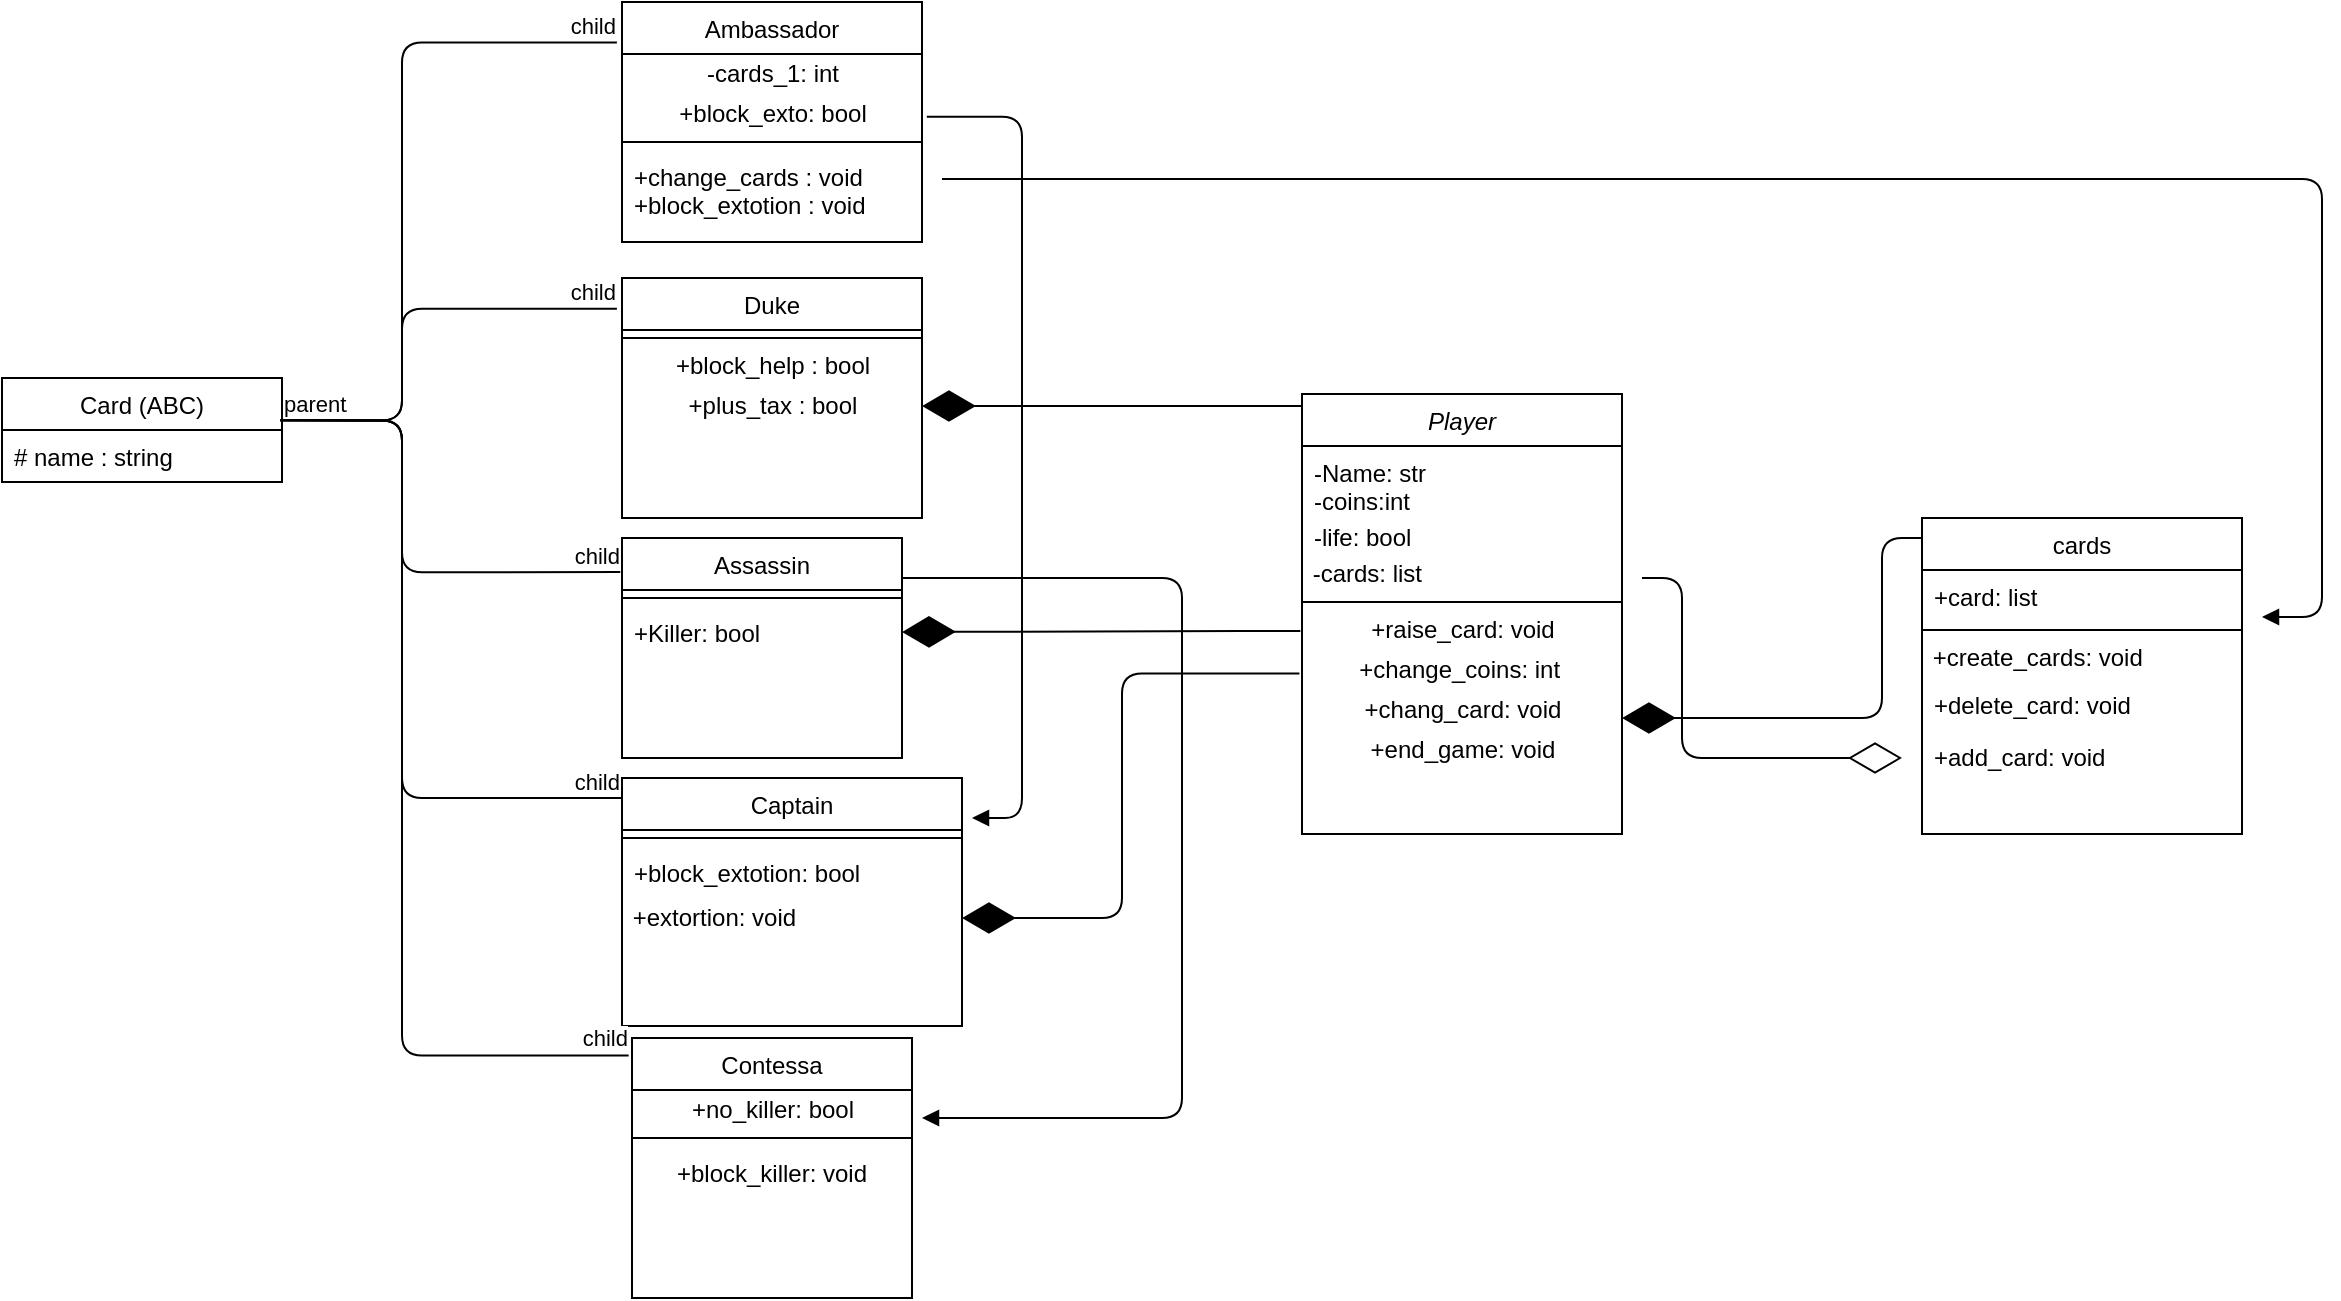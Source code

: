 <mxfile>
    <diagram id="kmUlpUtc45AMdmUNxOjp" name="Page-1">
        <mxGraphModel dx="3340" dy="770" grid="1" gridSize="10" guides="1" tooltips="1" connect="1" arrows="1" fold="1" page="1" pageScale="1" pageWidth="2339" pageHeight="3300" background="none" math="0" shadow="0">
            <root>
                <mxCell id="0"/>
                <mxCell id="1" parent="0"/>
                <mxCell id="517" value="Player" style="swimlane;fontStyle=2;align=center;verticalAlign=top;childLayout=stackLayout;horizontal=1;startSize=26;horizontalStack=0;resizeParent=1;resizeLast=0;collapsible=1;marginBottom=0;rounded=0;shadow=0;strokeWidth=1;" vertex="1" parent="1">
                    <mxGeometry x="-700" y="638" width="160" height="220" as="geometry">
                        <mxRectangle x="230" y="140" width="160" height="26" as="alternateBounds"/>
                    </mxGeometry>
                </mxCell>
                <mxCell id="518" value="-Name: str" style="text;align=left;verticalAlign=top;spacingLeft=4;spacingRight=4;overflow=hidden;rotatable=0;points=[[0,0.5],[1,0.5]];portConstraint=eastwest;" vertex="1" parent="517">
                    <mxGeometry y="26" width="160" height="14" as="geometry"/>
                </mxCell>
                <mxCell id="519" value="-coins:int " style="text;align=left;verticalAlign=top;spacingLeft=4;spacingRight=4;overflow=hidden;rotatable=0;points=[[0,0.5],[1,0.5]];portConstraint=eastwest;rounded=0;shadow=0;html=0;" vertex="1" parent="517">
                    <mxGeometry y="40" width="160" height="18" as="geometry"/>
                </mxCell>
                <mxCell id="520" value="-life: bool  " style="text;align=left;verticalAlign=top;spacingLeft=4;spacingRight=4;overflow=hidden;rotatable=0;points=[[0,0.5],[1,0.5]];portConstraint=eastwest;rounded=0;shadow=0;html=0;" vertex="1" parent="517">
                    <mxGeometry y="58" width="160" height="22" as="geometry"/>
                </mxCell>
                <mxCell id="684" value="&lt;span&gt;&amp;nbsp;-cards: list&lt;/span&gt;" style="text;html=1;align=left;verticalAlign=middle;resizable=0;points=[];autosize=1;" vertex="1" parent="517">
                    <mxGeometry y="80" width="160" height="20" as="geometry"/>
                </mxCell>
                <mxCell id="521" value="" style="line;html=1;strokeWidth=1;align=left;verticalAlign=middle;spacingTop=-1;spacingLeft=3;spacingRight=3;rotatable=0;labelPosition=right;points=[];portConstraint=eastwest;" vertex="1" parent="517">
                    <mxGeometry y="100" width="160" height="8" as="geometry"/>
                </mxCell>
                <mxCell id="522" value="+raise_card: void" style="text;html=1;align=center;verticalAlign=middle;resizable=0;points=[];autosize=1;strokeColor=none;" vertex="1" parent="517">
                    <mxGeometry y="108" width="160" height="20" as="geometry"/>
                </mxCell>
                <mxCell id="523" value="+change_coins: int&amp;nbsp;" style="text;html=1;align=center;verticalAlign=middle;resizable=0;points=[];autosize=1;strokeColor=none;" vertex="1" parent="517">
                    <mxGeometry y="128" width="160" height="20" as="geometry"/>
                </mxCell>
                <mxCell id="524" value="+chang_card: void" style="text;html=1;align=center;verticalAlign=middle;resizable=0;points=[];autosize=1;strokeColor=none;" vertex="1" parent="517">
                    <mxGeometry y="148" width="160" height="20" as="geometry"/>
                </mxCell>
                <mxCell id="683" value="+end_game: void" style="text;html=1;align=center;verticalAlign=middle;resizable=0;points=[];autosize=1;" vertex="1" parent="517">
                    <mxGeometry y="168" width="160" height="20" as="geometry"/>
                </mxCell>
                <mxCell id="534" value="Assassin" style="swimlane;fontStyle=0;align=center;verticalAlign=top;childLayout=stackLayout;horizontal=1;startSize=26;horizontalStack=0;resizeParent=1;resizeLast=0;collapsible=1;marginBottom=0;rounded=0;shadow=0;strokeWidth=1;" vertex="1" parent="1">
                    <mxGeometry x="-1040" y="710" width="140" height="110" as="geometry">
                        <mxRectangle x="130" y="380" width="160" height="26" as="alternateBounds"/>
                    </mxGeometry>
                </mxCell>
                <mxCell id="535" value="" style="line;html=1;strokeWidth=1;align=left;verticalAlign=middle;spacingTop=-1;spacingLeft=3;spacingRight=3;rotatable=0;labelPosition=right;points=[];portConstraint=eastwest;" vertex="1" parent="534">
                    <mxGeometry y="26" width="140" height="8" as="geometry"/>
                </mxCell>
                <mxCell id="536" value="+Killer: bool" style="text;align=left;verticalAlign=top;spacingLeft=4;spacingRight=4;overflow=hidden;rotatable=0;points=[[0,0.5],[1,0.5]];portConstraint=eastwest;fontStyle=0" vertex="1" parent="534">
                    <mxGeometry y="34" width="140" height="26" as="geometry"/>
                </mxCell>
                <mxCell id="537" value="Ambassador" style="swimlane;fontStyle=0;align=center;verticalAlign=top;childLayout=stackLayout;horizontal=1;startSize=26;horizontalStack=0;resizeParent=1;resizeLast=0;collapsible=1;marginBottom=0;rounded=0;shadow=0;strokeWidth=1;" vertex="1" parent="1">
                    <mxGeometry x="-1040" y="442" width="150" height="120" as="geometry">
                        <mxRectangle x="130" y="380" width="160" height="26" as="alternateBounds"/>
                    </mxGeometry>
                </mxCell>
                <mxCell id="687" value="-cards_1: int" style="text;html=1;align=center;verticalAlign=middle;resizable=0;points=[];autosize=1;" vertex="1" parent="537">
                    <mxGeometry y="26" width="150" height="20" as="geometry"/>
                </mxCell>
                <mxCell id="688" value="+block_exto: bool" style="text;html=1;align=center;verticalAlign=middle;resizable=0;points=[];autosize=1;" vertex="1" parent="537">
                    <mxGeometry y="46" width="150" height="20" as="geometry"/>
                </mxCell>
                <mxCell id="538" value="" style="line;html=1;strokeWidth=1;align=left;verticalAlign=middle;spacingTop=-1;spacingLeft=3;spacingRight=3;rotatable=0;labelPosition=right;points=[];portConstraint=eastwest;" vertex="1" parent="537">
                    <mxGeometry y="66" width="150" height="8" as="geometry"/>
                </mxCell>
                <mxCell id="539" value="+change_cards : void&#10;+block_extotion : void" style="text;align=left;verticalAlign=top;spacingLeft=4;spacingRight=4;overflow=hidden;rotatable=0;points=[[0,0.5],[1,0.5]];portConstraint=eastwest;fontStyle=0" vertex="1" parent="537">
                    <mxGeometry y="74" width="150" height="46" as="geometry"/>
                </mxCell>
                <mxCell id="540" value="Captain" style="swimlane;fontStyle=0;align=center;verticalAlign=top;childLayout=stackLayout;horizontal=1;startSize=26;horizontalStack=0;resizeParent=1;resizeLast=0;collapsible=1;marginBottom=0;rounded=0;shadow=0;strokeWidth=1;" vertex="1" parent="1">
                    <mxGeometry x="-1040" y="830" width="170" height="124" as="geometry">
                        <mxRectangle x="130" y="380" width="160" height="26" as="alternateBounds"/>
                    </mxGeometry>
                </mxCell>
                <mxCell id="541" value="" style="line;html=1;strokeWidth=1;align=left;verticalAlign=middle;spacingTop=-1;spacingLeft=3;spacingRight=3;rotatable=0;labelPosition=right;points=[];portConstraint=eastwest;" vertex="1" parent="540">
                    <mxGeometry y="26" width="170" height="8" as="geometry"/>
                </mxCell>
                <mxCell id="542" value="+block_extotion: bool" style="text;align=left;verticalAlign=top;spacingLeft=4;spacingRight=4;overflow=hidden;rotatable=0;points=[[0,0.5],[1,0.5]];portConstraint=eastwest;fontStyle=0" vertex="1" parent="540">
                    <mxGeometry y="34" width="170" height="26" as="geometry"/>
                </mxCell>
                <mxCell id="690" value="&amp;nbsp;+extortion: void" style="text;html=1;align=left;verticalAlign=middle;resizable=0;points=[];autosize=1;" vertex="1" parent="540">
                    <mxGeometry y="60" width="170" height="20" as="geometry"/>
                </mxCell>
                <mxCell id="544" value="Contessa" style="swimlane;fontStyle=0;align=center;verticalAlign=top;childLayout=stackLayout;horizontal=1;startSize=26;horizontalStack=0;resizeParent=1;resizeLast=0;collapsible=1;marginBottom=0;rounded=0;shadow=0;strokeWidth=1;" vertex="1" parent="1">
                    <mxGeometry x="-1035" y="960" width="140" height="130" as="geometry">
                        <mxRectangle x="130" y="380" width="160" height="26" as="alternateBounds"/>
                    </mxGeometry>
                </mxCell>
                <mxCell id="691" value="+no_killer: bool" style="text;html=1;align=center;verticalAlign=middle;resizable=0;points=[];autosize=1;" vertex="1" parent="544">
                    <mxGeometry y="26" width="140" height="20" as="geometry"/>
                </mxCell>
                <mxCell id="545" value="" style="line;html=1;strokeWidth=1;align=left;verticalAlign=middle;spacingTop=-1;spacingLeft=3;spacingRight=3;rotatable=0;labelPosition=right;points=[];portConstraint=eastwest;" vertex="1" parent="544">
                    <mxGeometry y="46" width="140" height="8" as="geometry"/>
                </mxCell>
                <mxCell id="546" value="+block_killer: void" style="text;align=center;verticalAlign=top;spacingLeft=4;spacingRight=4;overflow=hidden;rotatable=0;points=[[0,0.5],[1,0.5]];portConstraint=eastwest;fontStyle=0" vertex="1" parent="544">
                    <mxGeometry y="54" width="140" height="26" as="geometry"/>
                </mxCell>
                <mxCell id="547" value="Duke" style="swimlane;fontStyle=0;align=center;verticalAlign=top;childLayout=stackLayout;horizontal=1;startSize=26;horizontalStack=0;resizeParent=1;resizeLast=0;collapsible=1;marginBottom=0;rounded=0;shadow=0;strokeWidth=1;" vertex="1" parent="1">
                    <mxGeometry x="-1040" y="580" width="150" height="120" as="geometry">
                        <mxRectangle x="130" y="380" width="160" height="26" as="alternateBounds"/>
                    </mxGeometry>
                </mxCell>
                <mxCell id="548" value="" style="line;html=1;strokeWidth=1;align=left;verticalAlign=middle;spacingTop=-1;spacingLeft=3;spacingRight=3;rotatable=0;labelPosition=right;points=[];portConstraint=eastwest;" vertex="1" parent="547">
                    <mxGeometry y="26" width="150" height="8" as="geometry"/>
                </mxCell>
                <mxCell id="549" value="&lt;span style=&quot;text-align: left&quot;&gt;+block_help : bool&lt;/span&gt;" style="text;html=1;align=center;verticalAlign=middle;resizable=0;points=[];autosize=1;strokeColor=none;" vertex="1" parent="547">
                    <mxGeometry y="34" width="150" height="20" as="geometry"/>
                </mxCell>
                <mxCell id="550" value="+plus_tax : bool" style="text;html=1;align=center;verticalAlign=middle;resizable=0;points=[];autosize=1;strokeColor=none;" vertex="1" parent="547">
                    <mxGeometry y="54" width="150" height="20" as="geometry"/>
                </mxCell>
                <mxCell id="556" value="cards" style="swimlane;fontStyle=0;align=center;verticalAlign=top;childLayout=stackLayout;horizontal=1;startSize=26;horizontalStack=0;resizeParent=1;resizeLast=0;collapsible=1;marginBottom=0;rounded=0;shadow=0;strokeWidth=1;" vertex="1" parent="1">
                    <mxGeometry x="-390" y="700" width="160" height="158" as="geometry">
                        <mxRectangle x="130" y="380" width="160" height="26" as="alternateBounds"/>
                    </mxGeometry>
                </mxCell>
                <mxCell id="557" value="+card: list" style="text;align=left;verticalAlign=top;spacingLeft=4;spacingRight=4;overflow=hidden;rotatable=0;points=[[0,0.5],[1,0.5]];portConstraint=eastwest;" vertex="1" parent="556">
                    <mxGeometry y="26" width="160" height="26" as="geometry"/>
                </mxCell>
                <mxCell id="558" value="" style="line;html=1;strokeWidth=1;align=left;verticalAlign=middle;spacingTop=-1;spacingLeft=3;spacingRight=3;rotatable=0;labelPosition=right;points=[];portConstraint=eastwest;" vertex="1" parent="556">
                    <mxGeometry y="52" width="160" height="8" as="geometry"/>
                </mxCell>
                <mxCell id="692" value="&amp;nbsp;+create_cards: void" style="text;html=1;align=left;verticalAlign=middle;resizable=0;points=[];autosize=1;" vertex="1" parent="556">
                    <mxGeometry y="60" width="160" height="20" as="geometry"/>
                </mxCell>
                <mxCell id="559" value="+delete_card: void" style="text;align=left;verticalAlign=top;spacingLeft=4;spacingRight=4;overflow=hidden;rotatable=0;points=[[0,0.5],[1,0.5]];portConstraint=eastwest;fontStyle=0" vertex="1" parent="556">
                    <mxGeometry y="80" width="160" height="26" as="geometry"/>
                </mxCell>
                <mxCell id="560" value="+add_card: void&#10;" style="text;align=left;verticalAlign=top;spacingLeft=4;spacingRight=4;overflow=hidden;rotatable=0;points=[[0,0.5],[1,0.5]];portConstraint=eastwest;" vertex="1" parent="556">
                    <mxGeometry y="106" width="160" height="24" as="geometry"/>
                </mxCell>
                <mxCell id="578" value="Card (ABC)" style="swimlane;fontStyle=0;childLayout=stackLayout;horizontal=1;startSize=26;fillColor=none;horizontalStack=0;resizeParent=1;resizeParentMax=0;resizeLast=0;collapsible=1;marginBottom=0;" vertex="1" parent="1">
                    <mxGeometry x="-1350" y="630" width="140" height="52" as="geometry"/>
                </mxCell>
                <mxCell id="579" value="# name : string" style="text;strokeColor=none;fillColor=none;align=left;verticalAlign=top;spacingLeft=4;spacingRight=4;overflow=hidden;rotatable=0;points=[[0,0.5],[1,0.5]];portConstraint=eastwest;" vertex="1" parent="578">
                    <mxGeometry y="26" width="140" height="26" as="geometry"/>
                </mxCell>
                <mxCell id="580" value="" style="endArrow=none;html=1;edgeStyle=orthogonalEdgeStyle;exitX=0.994;exitY=0.407;exitDx=0;exitDy=0;exitPerimeter=0;entryX=-0.017;entryY=0.128;entryDx=0;entryDy=0;entryPerimeter=0;" edge="1" parent="1" source="578" target="547">
                    <mxGeometry relative="1" as="geometry">
                        <mxPoint x="-1060" y="680" as="sourcePoint"/>
                        <mxPoint x="-1130" y="630" as="targetPoint"/>
                        <Array as="points">
                            <mxPoint x="-1150" y="651"/>
                            <mxPoint x="-1150" y="595"/>
                        </Array>
                    </mxGeometry>
                </mxCell>
                <mxCell id="581" value="parent" style="edgeLabel;resizable=0;html=1;align=left;verticalAlign=bottom;" connectable="0" vertex="1" parent="580">
                    <mxGeometry x="-1" relative="1" as="geometry"/>
                </mxCell>
                <mxCell id="582" value="child" style="edgeLabel;resizable=0;html=1;align=right;verticalAlign=bottom;" connectable="0" vertex="1" parent="580">
                    <mxGeometry x="1" relative="1" as="geometry"/>
                </mxCell>
                <mxCell id="583" value="" style="endArrow=none;html=1;edgeStyle=orthogonalEdgeStyle;exitX=0.994;exitY=0.407;exitDx=0;exitDy=0;exitPerimeter=0;entryX=-0.017;entryY=0.169;entryDx=0;entryDy=0;entryPerimeter=0;" edge="1" parent="1" source="578" target="537">
                    <mxGeometry relative="1" as="geometry">
                        <mxPoint x="-1060" y="680" as="sourcePoint"/>
                        <mxPoint x="-1150" y="651" as="targetPoint"/>
                        <Array as="points">
                            <mxPoint x="-1150" y="651"/>
                            <mxPoint x="-1150" y="462"/>
                        </Array>
                    </mxGeometry>
                </mxCell>
                <mxCell id="584" value="parent" style="edgeLabel;resizable=0;html=1;align=left;verticalAlign=bottom;" connectable="0" vertex="1" parent="583">
                    <mxGeometry x="-1" relative="1" as="geometry"/>
                </mxCell>
                <mxCell id="585" value="child" style="edgeLabel;resizable=0;html=1;align=right;verticalAlign=bottom;" connectable="0" vertex="1" parent="583">
                    <mxGeometry x="1" relative="1" as="geometry"/>
                </mxCell>
                <mxCell id="586" value="" style="endArrow=none;html=1;edgeStyle=orthogonalEdgeStyle;exitX=0.994;exitY=0.407;exitDx=0;exitDy=0;exitPerimeter=0;" edge="1" parent="1" source="578">
                    <mxGeometry relative="1" as="geometry">
                        <mxPoint x="-1210.84" y="651.164" as="sourcePoint"/>
                        <mxPoint x="-1040" y="840" as="targetPoint"/>
                        <Array as="points">
                            <mxPoint x="-1150" y="651"/>
                            <mxPoint x="-1150" y="840"/>
                            <mxPoint x="-1043" y="840"/>
                        </Array>
                    </mxGeometry>
                </mxCell>
                <mxCell id="587" value="parent" style="edgeLabel;resizable=0;html=1;align=left;verticalAlign=bottom;" connectable="0" vertex="1" parent="586">
                    <mxGeometry x="-1" relative="1" as="geometry"/>
                </mxCell>
                <mxCell id="588" value="child" style="edgeLabel;resizable=0;html=1;align=right;verticalAlign=bottom;" connectable="0" vertex="1" parent="586">
                    <mxGeometry x="1" relative="1" as="geometry"/>
                </mxCell>
                <mxCell id="589" value="" style="endArrow=none;html=1;edgeStyle=orthogonalEdgeStyle;exitX=0.994;exitY=0.407;exitDx=0;exitDy=0;exitPerimeter=0;entryX=-0.012;entryY=0.067;entryDx=0;entryDy=0;entryPerimeter=0;" edge="1" parent="1" source="578" target="544">
                    <mxGeometry relative="1" as="geometry">
                        <mxPoint x="-1210.84" y="651.164" as="sourcePoint"/>
                        <mxPoint x="-1160" y="970" as="targetPoint"/>
                        <Array as="points">
                            <mxPoint x="-1150" y="651"/>
                            <mxPoint x="-1150" y="969"/>
                        </Array>
                    </mxGeometry>
                </mxCell>
                <mxCell id="590" value="parent" style="edgeLabel;resizable=0;html=1;align=left;verticalAlign=bottom;" connectable="0" vertex="1" parent="589">
                    <mxGeometry x="-1" relative="1" as="geometry"/>
                </mxCell>
                <mxCell id="591" value="child" style="edgeLabel;resizable=0;html=1;align=right;verticalAlign=bottom;" connectable="0" vertex="1" parent="589">
                    <mxGeometry x="1" relative="1" as="geometry"/>
                </mxCell>
                <mxCell id="592" value="" style="endArrow=none;html=1;edgeStyle=orthogonalEdgeStyle;exitX=0.994;exitY=0.407;exitDx=0;exitDy=0;exitPerimeter=0;entryX=-0.006;entryY=0.155;entryDx=0;entryDy=0;entryPerimeter=0;" edge="1" parent="1" source="578" target="534">
                    <mxGeometry relative="1" as="geometry">
                        <mxPoint x="-1210.84" y="651.164" as="sourcePoint"/>
                        <mxPoint x="-1120" y="760" as="targetPoint"/>
                        <Array as="points">
                            <mxPoint x="-1150" y="651"/>
                            <mxPoint x="-1150" y="727"/>
                        </Array>
                    </mxGeometry>
                </mxCell>
                <mxCell id="593" value="parent" style="edgeLabel;resizable=0;html=1;align=left;verticalAlign=bottom;" connectable="0" vertex="1" parent="592">
                    <mxGeometry x="-1" relative="1" as="geometry"/>
                </mxCell>
                <mxCell id="594" value="child" style="edgeLabel;resizable=0;html=1;align=right;verticalAlign=bottom;" connectable="0" vertex="1" parent="592">
                    <mxGeometry x="1" relative="1" as="geometry"/>
                </mxCell>
                <mxCell id="694" value="" style="endArrow=diamondThin;endFill=1;endSize=24;html=1;edgeStyle=orthogonalEdgeStyle;entryX=1;entryY=0.5;entryDx=0;entryDy=0;exitX=-0.005;exitY=0.523;exitDx=0;exitDy=0;exitPerimeter=0;" edge="1" parent="1" source="522" target="536">
                    <mxGeometry width="160" relative="1" as="geometry">
                        <mxPoint x="-701" y="767" as="sourcePoint"/>
                        <mxPoint x="-870" y="740" as="targetPoint"/>
                        <Array as="points">
                            <mxPoint x="-720" y="756"/>
                        </Array>
                    </mxGeometry>
                </mxCell>
                <mxCell id="697" value="" style="endArrow=diamondThin;endFill=1;endSize=24;html=1;edgeStyle=orthogonalEdgeStyle;exitX=-0.008;exitY=0.589;exitDx=0;exitDy=0;exitPerimeter=0;" edge="1" parent="1" source="523">
                    <mxGeometry width="160" relative="1" as="geometry">
                        <mxPoint x="-710" y="770" as="sourcePoint"/>
                        <mxPoint x="-870" y="900" as="targetPoint"/>
                        <Array as="points">
                            <mxPoint x="-790" y="778"/>
                            <mxPoint x="-790" y="900"/>
                        </Array>
                    </mxGeometry>
                </mxCell>
                <mxCell id="700" value="" style="endArrow=block;endFill=1;html=1;edgeStyle=orthogonalEdgeStyle;align=left;verticalAlign=top;exitX=1.016;exitY=0.571;exitDx=0;exitDy=0;exitPerimeter=0;" edge="1" parent="1" source="688">
                    <mxGeometry x="-1" relative="1" as="geometry">
                        <mxPoint x="-890" y="510" as="sourcePoint"/>
                        <mxPoint x="-865" y="850" as="targetPoint"/>
                        <Array as="points">
                            <mxPoint x="-840" y="499"/>
                            <mxPoint x="-840" y="850"/>
                        </Array>
                    </mxGeometry>
                </mxCell>
                <mxCell id="703" value="" style="endArrow=block;endFill=1;html=1;edgeStyle=orthogonalEdgeStyle;align=left;verticalAlign=top;" edge="1" parent="1">
                    <mxGeometry x="-0.799" y="-40" relative="1" as="geometry">
                        <mxPoint x="-880" y="530.5" as="sourcePoint"/>
                        <mxPoint x="-220" y="749.5" as="targetPoint"/>
                        <Array as="points">
                            <mxPoint x="-190" y="530"/>
                            <mxPoint x="-190" y="749"/>
                        </Array>
                        <mxPoint as="offset"/>
                    </mxGeometry>
                </mxCell>
                <mxCell id="705" value="" style="endArrow=block;endFill=1;html=1;edgeStyle=orthogonalEdgeStyle;align=left;verticalAlign=top;" edge="1" parent="1">
                    <mxGeometry x="-1" relative="1" as="geometry">
                        <mxPoint x="-900" y="730" as="sourcePoint"/>
                        <mxPoint x="-890" y="1000" as="targetPoint"/>
                        <Array as="points">
                            <mxPoint x="-760" y="730"/>
                        </Array>
                    </mxGeometry>
                </mxCell>
                <mxCell id="711" value="" style="endArrow=diamondThin;endFill=1;endSize=24;html=1;edgeStyle=orthogonalEdgeStyle;" edge="1" parent="1" target="550">
                    <mxGeometry width="160" relative="1" as="geometry">
                        <mxPoint x="-700" y="644" as="sourcePoint"/>
                        <mxPoint x="-880" y="638" as="targetPoint"/>
                        <Array as="points">
                            <mxPoint x="-700" y="644"/>
                        </Array>
                    </mxGeometry>
                </mxCell>
                <mxCell id="712" value="" style="endArrow=diamondThin;endFill=0;endSize=24;html=1;edgeStyle=orthogonalEdgeStyle;" edge="1" parent="1">
                    <mxGeometry width="160" relative="1" as="geometry">
                        <mxPoint x="-530" y="730" as="sourcePoint"/>
                        <mxPoint x="-400" y="820" as="targetPoint"/>
                        <Array as="points">
                            <mxPoint x="-510" y="730"/>
                            <mxPoint x="-510" y="820"/>
                        </Array>
                    </mxGeometry>
                </mxCell>
                <mxCell id="713" value="" style="endArrow=diamondThin;endFill=1;endSize=24;html=1;edgeStyle=orthogonalEdgeStyle;entryX=1;entryY=0.7;entryDx=0;entryDy=0;entryPerimeter=0;" edge="1" parent="1" target="524">
                    <mxGeometry width="160" relative="1" as="geometry">
                        <mxPoint x="-390" y="710" as="sourcePoint"/>
                        <mxPoint x="-530" y="800" as="targetPoint"/>
                        <Array as="points">
                            <mxPoint x="-410" y="710"/>
                            <mxPoint x="-410" y="800"/>
                        </Array>
                    </mxGeometry>
                </mxCell>
            </root>
        </mxGraphModel>
    </diagram>
</mxfile>